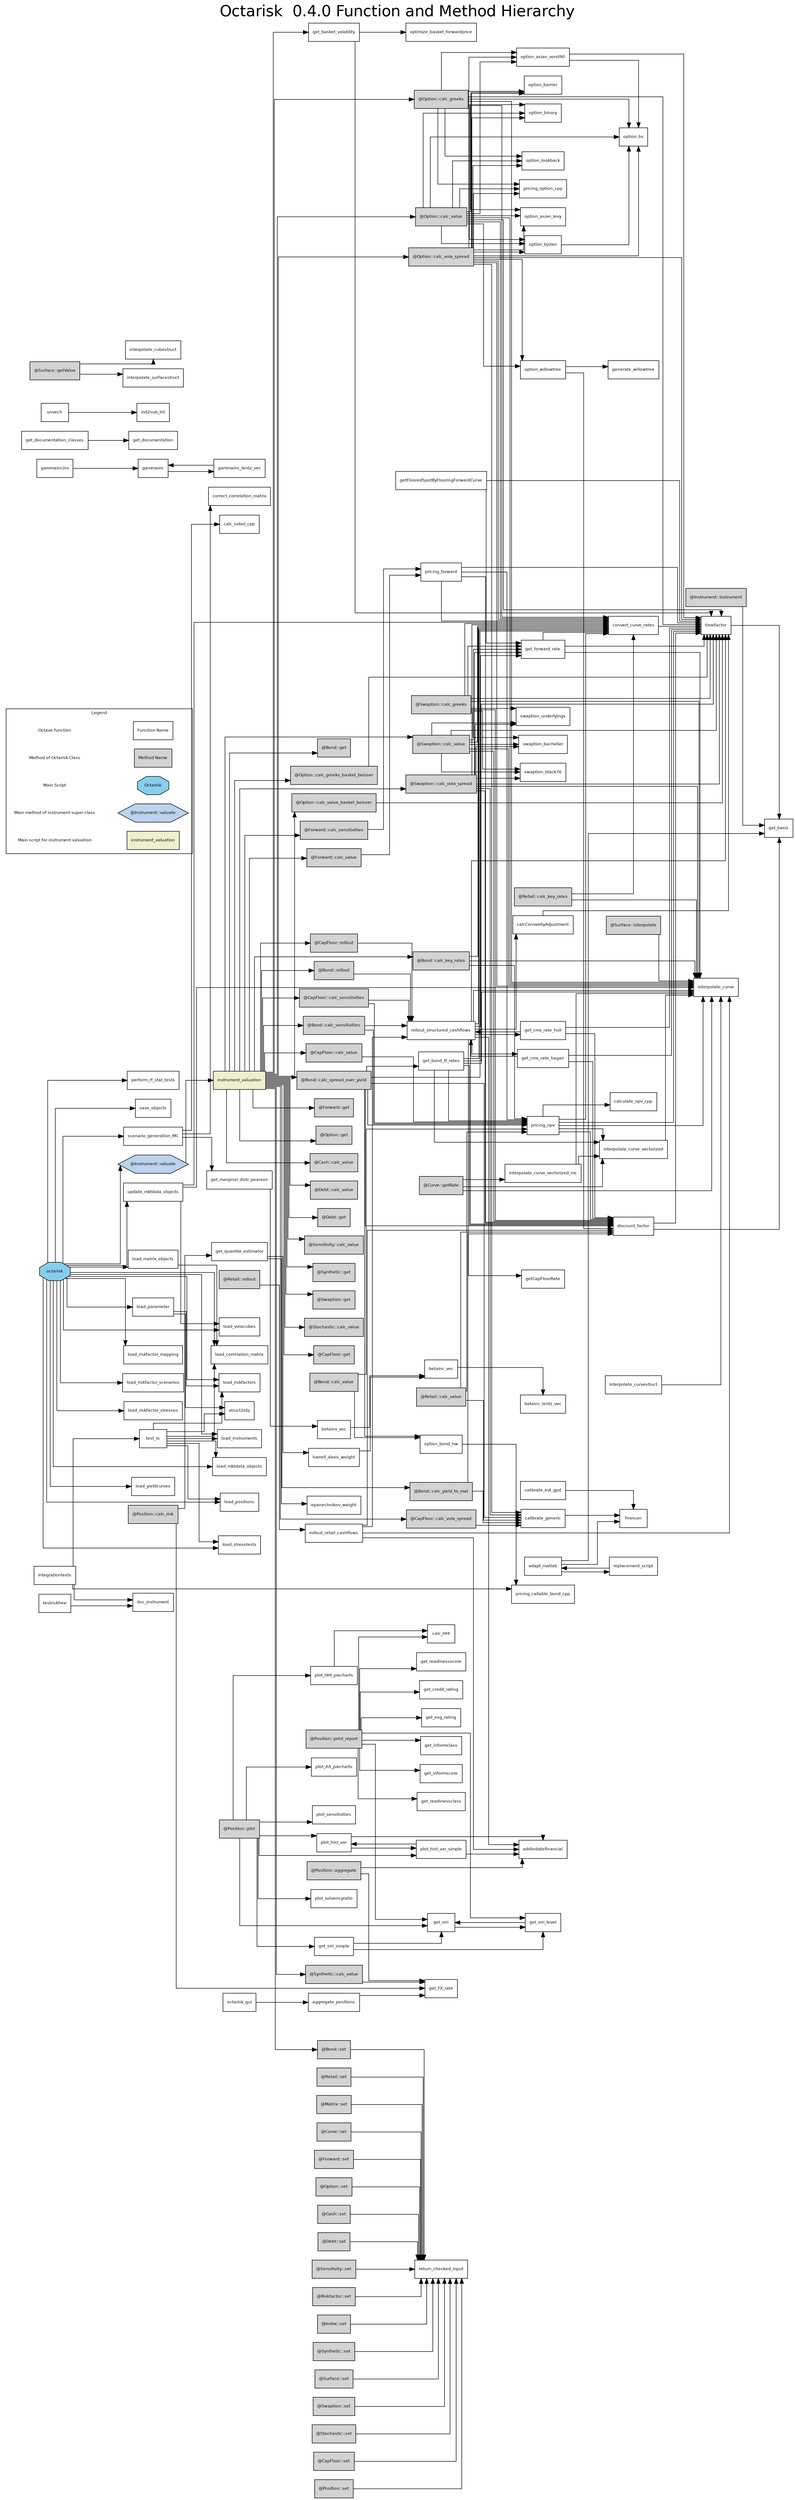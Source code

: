 digraph G {
	fontname = "Bitstream Vera Sans"
	fontsize = 8
	node [
		fontname = "Bitstream Vera Sans"
		fontsize = 8
		shape = "record"
	]
	edge [
		fontname = "Bitstream Vera Sans"
		fontsize = 8
	]
	graph [splines=ortho];
	rankdir=LR;
"octarisk" 	 -> 	 "@Instrument::valuate" [weight=3.]
"@Instrument::valuate" 	 -> 	 "instrument_valuation" [weight=3.]
"octarisk"  [shape=octagon, style=filled, fillcolor=skyblue]
"@Instrument::valuate"  [shape=hexagon, style=filled, fillcolor=lightsteelblue2]
"instrument_valuation"  [shape=rectangle, style=filled, fillcolor=lightyellow2]
subgraph cluster_legend {
label="Legend";
kc1[label="Function Name", shape=box];
k1[shape=plaintext, style=solid, label="Octave function"] 
kc2[label="Method Name", shape=box, style=filled, fillcolor=lightgrey];
k2[shape=plaintext, style=solid, label="Method of Octarisk Class"] 
kc3[label="Octarisk", shape=octagon, style=filled, fillcolor=skyblue];
k3[shape=plaintext, style=solid, label="Main Script"]
kc4[label="@Instrument::valuate", shape=hexagon, style=filled, fillcolor=lightsteelblue2];
k4[shape=plaintext, style=solid, label="Main method of instrument super class"]
kc5[label="instrument_valuation", shape=rectangle, style=filled, fillcolor=lightyellow2];
k5[shape=plaintext, style=solid, label="Main script for instrument valuation"]
{ rank=source;k1 k2 k3 k4 k5}
}
"adapt_matlab" 	 -> 	 "fmincon"
"adapt_matlab" 	 -> 	 "get_basis"
"adapt_matlab" 	 -> 	 "replacement_script"
"aggregate_positions" 	 -> 	 "get_FX_rate"
"betainc_vec" 	 -> 	 "betainc_lentz_vec"
"betainv_vec" 	 -> 	 "betainc_vec"
"calcConvexityAdjustment" 	 -> 	 "timefactor"
"calibrate_evt_gpd" 	 -> 	 "fmincon"
"calibrate_generic" 	 -> 	 "fmincon"
"convert_curve_rates" 	 -> 	 "timefactor"
"discount_factor" 	 -> 	 "get_basis"
"discount_factor" 	 -> 	 "timefactor"
"gammainc" 	 -> 	 "gammainc_lentz_vec"
"gammaincinv" 	 -> 	 "gammainc"
"getFlooredSpotByFlooringForwardCurve" 	 -> 	 "get_forward_rate"
"getFlooredSpotByFlooringForwardCurve" 	 -> 	 "timefactor"
"get_basket_volatility" 	 -> 	 "timefactor"
"get_basket_volatility" 	 -> 	 "optimize_basket_forwardprice"
"get_bond_tf_rates" 	 -> 	 "convert_curve_rates"
"get_bond_tf_rates" 	 -> 	 "discount_factor"
"get_bond_tf_rates" 	 -> 	 "interpolate_curve"
"get_bond_tf_rates" 	 -> 	 "pricing_npv"
"get_bond_tf_rates" 	 -> 	 "timefactor"
"get_bond_tf_rates" 	 -> 	 "interpolate_curve_vectorized"
"get_cms_rate_hagan" 	 -> 	 "discount_factor"
"get_cms_rate_hagan" 	 -> 	 "rollout_structured_cashflows"
"get_cms_rate_hagan" 	 -> 	 "timefactor"
"get_cms_rate_hull" 	 -> 	 "discount_factor"
"get_cms_rate_hull" 	 -> 	 "rollout_structured_cashflows"
"get_cms_rate_hull" 	 -> 	 "timefactor"
"get_documentation_classes" 	 -> 	 "get_documentation"
"get_forward_rate" 	 -> 	 "convert_curve_rates"
"get_forward_rate" 	 -> 	 "interpolate_curve"
"get_forward_rate" 	 -> 	 "timefactor"
"get_marginal_distr_pearson" 	 -> 	 "betainv_vec"
"get_quantile_estimator" 	 -> 	 "epanechnikov_weight"
"get_quantile_estimator" 	 -> 	 "harrell_davis_weight"
"get_srri" 	 -> 	 "get_srri_level"
"get_srri_level" 	 -> 	 "get_srri"
"get_srri_simple" 	 -> 	 "get_srri"
"get_srri_simple" 	 -> 	 "get_srri_level"
"harrell_davis_weight" 	 -> 	 "betainc_vec"
"integrationtests" 	 -> 	 "doc_instrument"
"integrationtests" 	 -> 	 "test_io"
"integrationtests" 	 -> 	 "pricing_callable_bond_cpp"
"load_matrix_objects" 	 -> 	 "load_correlation_matrix"
"load_parameter" 	 -> 	 "load_riskfactors"
"load_parameter" 	 -> 	 "struct2obj"
"octarisk" 	 -> 	 "load_correlation_matrix"
"octarisk" 	 -> 	 "load_instruments"
"octarisk" 	 -> 	 "load_matrix_objects"
"octarisk" 	 -> 	 "load_mktdata_objects"
"octarisk" 	 -> 	 "load_parameter"
"octarisk" 	 -> 	 "load_positions"
"octarisk" 	 -> 	 "load_riskfactor_mapping"
"octarisk" 	 -> 	 "load_riskfactor_scenarios"
"octarisk" 	 -> 	 "load_riskfactor_stresses"
"octarisk" 	 -> 	 "load_riskfactors"
"octarisk" 	 -> 	 "load_stresstests"
"octarisk" 	 -> 	 "load_volacubes"
"octarisk" 	 -> 	 "load_yieldcurves"
"octarisk" 	 -> 	 "perform_rf_stat_tests"
"octarisk" 	 -> 	 "save_objects"
"octarisk" 	 -> 	 "scenario_generation_MC"
"octarisk" 	 -> 	 "update_mktdata_objects"
"octarisk_gui" 	 -> 	 "aggregate_positions"
"option_asian_vorst90" 	 -> 	 "option_bs"
"option_asian_vorst90" 	 -> 	 "timefactor"
"option_bjsten" 	 -> 	 "option_bs"
"option_bond_hw" 	 -> 	 "pricing_callable_bond_cpp"
"option_willowtree" 	 -> 	 "discount_factor"
"option_willowtree" 	 -> 	 "generate_willowtree"
"plot_HHI_piecharts" 	 -> 	 "calc_HHI"
"plot_hist_var" 	 -> 	 "addtodatefinancial"
"plot_hist_var" 	 -> 	 "plot_hist_var_simple"
"plot_hist_var_simple" 	 -> 	 "addtodatefinancial"
"plot_hist_var_simple" 	 -> 	 "plot_hist_var"
"pricing_forward" 	 -> 	 "convert_curve_rates"
"pricing_forward" 	 -> 	 "discount_factor"
"pricing_forward" 	 -> 	 "pricing_npv"
"pricing_forward" 	 -> 	 "timefactor"
"pricing_npv" 	 -> 	 "convert_curve_rates"
"pricing_npv" 	 -> 	 "discount_factor"
"pricing_npv" 	 -> 	 "interpolate_curve"
"pricing_npv" 	 -> 	 "timefactor"
"pricing_npv" 	 -> 	 "calculate_npv_cpp"
"pricing_npv" 	 -> 	 "interpolate_curve_vectorized"
"replacement_script" 	 -> 	 "adapt_matlab"
"rollout_retail_cashflows" 	 -> 	 "addtodatefinancial"
"rollout_retail_cashflows" 	 -> 	 "discount_factor"
"rollout_retail_cashflows" 	 -> 	 "interpolate_curve"
"rollout_retail_cashflows" 	 -> 	 "rollout_structured_cashflows"
"rollout_structured_cashflows" 	 -> 	 "addtodatefinancial"
"rollout_structured_cashflows" 	 -> 	 "calcConvexityAdjustment"
"rollout_structured_cashflows" 	 -> 	 "convert_curve_rates"
"rollout_structured_cashflows" 	 -> 	 "discount_factor"
"rollout_structured_cashflows" 	 -> 	 "getCapFloorRate"
"rollout_structured_cashflows" 	 -> 	 "get_cms_rate_hagan"
"rollout_structured_cashflows" 	 -> 	 "get_cms_rate_hull"
"rollout_structured_cashflows" 	 -> 	 "get_forward_rate"
"rollout_structured_cashflows" 	 -> 	 "interpolate_curve"
"rollout_structured_cashflows" 	 -> 	 "timefactor"
"scenario_generation_MC" 	 -> 	 "correct_correlation_matrix"
"scenario_generation_MC" 	 -> 	 "get_marginal_distr_pearson"
"scenario_generation_MC" 	 -> 	 "calc_sobol_cpp"
"test_io" 	 -> 	 "load_correlation_matrix"
"test_io" 	 -> 	 "load_instruments"
"test_io" 	 -> 	 "load_mktdata_objects"
"test_io" 	 -> 	 "load_positions"
"test_io" 	 -> 	 "load_riskfactors"
"test_io" 	 -> 	 "load_stresstests"
"test_io" 	 -> 	 "struct2obj"
"testriskfree" 	 -> 	 "doc_instrument"
"timefactor" 	 -> 	 "get_basis"
"unvech" 	 -> 	 "ind2sub_tril"
"update_mktdata_objects" 	 -> 	 "convert_curve_rates"
"update_mktdata_objects" 	 -> 	 "interpolate_curve"
"update_mktdata_objects" 	 -> 	 "load_volacubes"
"gammainc_lentz_vec" 	 -> 	 "gammainc"
"interpolate_curve_vectorized" 	 -> 	 "interpolate_curve"
"interpolate_curve_vectorized_mc" 	 -> 	 "interpolate_curve"
"interpolate_curve_vectorized_mc" 	 -> 	 "interpolate_curve_vectorized"
"interpolate_curvestruct" 	 -> 	 "interpolate_curve"
"@Instrument::Instrument" 	 -> 	 "get_basis"
"@Matrix::set" 	 -> 	 "return_checked_input"
"@Curve::getRate" 	 -> 	 "interpolate_curve"
"@Curve::getRate" 	 -> 	 "interpolate_curve_vectorized"
"@Curve::getRate" 	 -> 	 "interpolate_curve_vectorized_mc"
"@Curve::set" 	 -> 	 "return_checked_input"
"@Forward::calc_sensitivities" 	 -> 	 "pricing_forward"
"@Forward::calc_value" 	 -> 	 "pricing_forward"
"@Forward::set" 	 -> 	 "return_checked_input"
"@Option::calc_greeks" 	 -> 	 "convert_curve_rates"
"@Option::calc_greeks" 	 -> 	 "interpolate_curve"
"@Option::calc_greeks" 	 -> 	 "option_asian_levy"
"@Option::calc_greeks" 	 -> 	 "option_asian_vorst90"
"@Option::calc_greeks" 	 -> 	 "option_barrier"
"@Option::calc_greeks" 	 -> 	 "option_binary"
"@Option::calc_greeks" 	 -> 	 "option_bjsten"
"@Option::calc_greeks" 	 -> 	 "option_bs"
"@Option::calc_greeks" 	 -> 	 "option_lookback"
"@Option::calc_greeks" 	 -> 	 "timefactor"
"@Option::calc_greeks" 	 -> 	 "pricing_option_cpp"
"@Option::calc_greeks_basket_beisser" 	 -> 	 "timefactor"
"@Option::calc_value" 	 -> 	 "convert_curve_rates"
"@Option::calc_value" 	 -> 	 "interpolate_curve"
"@Option::calc_value" 	 -> 	 "option_asian_levy"
"@Option::calc_value" 	 -> 	 "option_asian_vorst90"
"@Option::calc_value" 	 -> 	 "option_barrier"
"@Option::calc_value" 	 -> 	 "option_binary"
"@Option::calc_value" 	 -> 	 "option_bjsten"
"@Option::calc_value" 	 -> 	 "option_bs"
"@Option::calc_value" 	 -> 	 "option_lookback"
"@Option::calc_value" 	 -> 	 "option_willowtree"
"@Option::calc_value" 	 -> 	 "timefactor"
"@Option::calc_value" 	 -> 	 "pricing_option_cpp"
"@Option::calc_value_basket_beisser" 	 -> 	 "timefactor"
"@Option::calc_vola_spread" 	 -> 	 "calibrate_generic"
"@Option::calc_vola_spread" 	 -> 	 "convert_curve_rates"
"@Option::calc_vola_spread" 	 -> 	 "interpolate_curve"
"@Option::calc_vola_spread" 	 -> 	 "option_asian_levy"
"@Option::calc_vola_spread" 	 -> 	 "option_asian_vorst90"
"@Option::calc_vola_spread" 	 -> 	 "option_barrier"
"@Option::calc_vola_spread" 	 -> 	 "option_binary"
"@Option::calc_vola_spread" 	 -> 	 "option_bjsten"
"@Option::calc_vola_spread" 	 -> 	 "option_bs"
"@Option::calc_vola_spread" 	 -> 	 "option_lookback"
"@Option::calc_vola_spread" 	 -> 	 "option_willowtree"
"@Option::calc_vola_spread" 	 -> 	 "timefactor"
"@Option::calc_vola_spread" 	 -> 	 "pricing_option_cpp"
"@Option::set" 	 -> 	 "return_checked_input"
"@Cash::set" 	 -> 	 "return_checked_input"
"@Debt::set" 	 -> 	 "return_checked_input"
"@Sensitivity::set" 	 -> 	 "return_checked_input"
"@Riskfactor::set" 	 -> 	 "return_checked_input"
"@Index::set" 	 -> 	 "return_checked_input"
"@Synthetic::calc_value" 	 -> 	 "get_FX_rate"
"@Synthetic::set" 	 -> 	 "return_checked_input"
"@Surface::getValue" 	 -> 	 "interpolate_cubestruct"
"@Surface::getValue" 	 -> 	 "interpolate_surfacestruct"
"@Surface::interpolate" 	 -> 	 "interpolate_curve"
"@Surface::set" 	 -> 	 "return_checked_input"
"@Swaption::calc_greeks" 	 -> 	 "convert_curve_rates"
"@Swaption::calc_greeks" 	 -> 	 "discount_factor"
"@Swaption::calc_greeks" 	 -> 	 "get_forward_rate"
"@Swaption::calc_greeks" 	 -> 	 "interpolate_curve"
"@Swaption::calc_greeks" 	 -> 	 "swaption_bachelier"
"@Swaption::calc_greeks" 	 -> 	 "swaption_black76"
"@Swaption::calc_greeks" 	 -> 	 "swaption_underlyings"
"@Swaption::calc_greeks" 	 -> 	 "timefactor"
"@Swaption::calc_value" 	 -> 	 "convert_curve_rates"
"@Swaption::calc_value" 	 -> 	 "discount_factor"
"@Swaption::calc_value" 	 -> 	 "get_forward_rate"
"@Swaption::calc_value" 	 -> 	 "interpolate_curve"
"@Swaption::calc_value" 	 -> 	 "swaption_bachelier"
"@Swaption::calc_value" 	 -> 	 "swaption_black76"
"@Swaption::calc_value" 	 -> 	 "swaption_underlyings"
"@Swaption::calc_value" 	 -> 	 "timefactor"
"@Swaption::calc_vola_spread" 	 -> 	 "calibrate_generic"
"@Swaption::calc_vola_spread" 	 -> 	 "convert_curve_rates"
"@Swaption::calc_vola_spread" 	 -> 	 "discount_factor"
"@Swaption::calc_vola_spread" 	 -> 	 "get_forward_rate"
"@Swaption::calc_vola_spread" 	 -> 	 "interpolate_curve"
"@Swaption::calc_vola_spread" 	 -> 	 "swaption_bachelier"
"@Swaption::calc_vola_spread" 	 -> 	 "swaption_black76"
"@Swaption::calc_vola_spread" 	 -> 	 "swaption_underlyings"
"@Swaption::calc_vola_spread" 	 -> 	 "timefactor"
"@Swaption::set" 	 -> 	 "return_checked_input"
"@Stochastic::set" 	 -> 	 "return_checked_input"
"@CapFloor::calc_sensitivities" 	 -> 	 "pricing_npv"
"@CapFloor::calc_sensitivities" 	 -> 	 "rollout_structured_cashflows"
"@CapFloor::calc_value" 	 -> 	 "pricing_npv"
"@CapFloor::calc_vola_spread" 	 -> 	 "calibrate_generic"
"@CapFloor::rollout" 	 -> 	 "rollout_structured_cashflows"
"@CapFloor::set" 	 -> 	 "return_checked_input"
"@Bond::calc_key_rates" 	 -> 	 "convert_curve_rates"
"@Bond::calc_key_rates" 	 -> 	 "interpolate_curve"
"@Bond::calc_key_rates" 	 -> 	 "pricing_npv"
"@Bond::calc_sensitivities" 	 -> 	 "pricing_npv"
"@Bond::calc_sensitivities" 	 -> 	 "rollout_structured_cashflows"
"@Bond::calc_spread_over_yield" 	 -> 	 "calibrate_generic"
"@Bond::calc_spread_over_yield" 	 -> 	 "convert_curve_rates"
"@Bond::calc_spread_over_yield" 	 -> 	 "discount_factor"
"@Bond::calc_spread_over_yield" 	 -> 	 "get_bond_tf_rates"
"@Bond::calc_spread_over_yield" 	 -> 	 "option_bond_hw"
"@Bond::calc_spread_over_yield" 	 -> 	 "pricing_npv"
"@Bond::calc_value" 	 -> 	 "option_bond_hw"
"@Bond::calc_value" 	 -> 	 "pricing_npv"
"@Bond::calc_yield_to_mat" 	 -> 	 "calibrate_generic"
"@Bond::calc_yield_to_mat" 	 -> 	 "discount_factor"
"@Bond::rollout" 	 -> 	 "rollout_structured_cashflows"
"@Bond::set" 	 -> 	 "return_checked_input"
"@Position::aggregate" 	 -> 	 "addtodatefinancial"
"@Position::aggregate" 	 -> 	 "get_FX_rate"
"@Position::calc_risk" 	 -> 	 "get_FX_rate"
"@Position::calc_risk" 	 -> 	 "get_quantile_estimator"
"@Position::plot" 	 -> 	 "get_srri"
"@Position::plot" 	 -> 	 "get_srri_simple"
"@Position::plot" 	 -> 	 "plot_AA_piecharts"
"@Position::plot" 	 -> 	 "plot_HHI_piecharts"
"@Position::plot" 	 -> 	 "plot_hist_var"
"@Position::plot" 	 -> 	 "plot_hist_var_simple"
"@Position::plot" 	 -> 	 "plot_sensitivities"
"@Position::plot" 	 -> 	 "plot_solvencyratio"
"@Position::print_report" 	 -> 	 "calc_HHI"
"@Position::print_report" 	 -> 	 "get_credit_rating"
"@Position::print_report" 	 -> 	 "get_esg_rating"
"@Position::print_report" 	 -> 	 "get_informclass"
"@Position::print_report" 	 -> 	 "get_informscore"
"@Position::print_report" 	 -> 	 "get_readinessclass"
"@Position::print_report" 	 -> 	 "get_readinessscore"
"@Position::print_report" 	 -> 	 "get_srri"
"@Position::print_report" 	 -> 	 "get_srri_level"
"@Position::set" 	 -> 	 "return_checked_input"
"@Retail::calc_key_rates" 	 -> 	 "convert_curve_rates"
"@Retail::calc_key_rates" 	 -> 	 "interpolate_curve"
"@Retail::calc_value" 	 -> 	 "calibrate_generic"
"@Retail::calc_value" 	 -> 	 "discount_factor"
"@Retail::calc_value" 	 -> 	 "pricing_npv"
"@Retail::rollout" 	 -> 	 "rollout_retail_cashflows"
"@Retail::set" 	 -> 	 "return_checked_input"
"instrument_valuation" 	 -> 	 "get_basket_volatility"
"instrument_valuation" 	 -> 	 "@Forward::calc_sensitivities"
"instrument_valuation" 	 -> 	 "@Forward::calc_value"
"instrument_valuation" 	 -> 	 "@Forward::get"
"instrument_valuation" 	 -> 	 "@Option::calc_greeks"
"instrument_valuation" 	 -> 	 "@Option::calc_greeks_basket_beisser"
"instrument_valuation" 	 -> 	 "@Option::calc_value"
"instrument_valuation" 	 -> 	 "@Option::calc_value_basket_beisser"
"instrument_valuation" 	 -> 	 "@Option::calc_vola_spread"
"instrument_valuation" 	 -> 	 "@Option::get"
"instrument_valuation" 	 -> 	 "@Cash::calc_value"
"instrument_valuation" 	 -> 	 "@Debt::calc_value"
"instrument_valuation" 	 -> 	 "@Debt::get"
"instrument_valuation" 	 -> 	 "@Sensitivity::calc_value"
"instrument_valuation" 	 -> 	 "@Synthetic::calc_value"
"instrument_valuation" 	 -> 	 "@Synthetic::get"
"instrument_valuation" 	 -> 	 "@Swaption::calc_value"
"instrument_valuation" 	 -> 	 "@Swaption::calc_vola_spread"
"instrument_valuation" 	 -> 	 "@Swaption::get"
"instrument_valuation" 	 -> 	 "@Stochastic::calc_value"
"instrument_valuation" 	 -> 	 "@CapFloor::calc_sensitivities"
"instrument_valuation" 	 -> 	 "@CapFloor::calc_value"
"instrument_valuation" 	 -> 	 "@CapFloor::calc_vola_spread"
"instrument_valuation" 	 -> 	 "@CapFloor::get"
"instrument_valuation" 	 -> 	 "@CapFloor::rollout"
"instrument_valuation" 	 -> 	 "@Bond::calc_key_rates"
"instrument_valuation" 	 -> 	 "@Bond::calc_sensitivities"
"instrument_valuation" 	 -> 	 "@Bond::calc_spread_over_yield"
"instrument_valuation" 	 -> 	 "@Bond::calc_yield_to_mat"
"instrument_valuation" 	 -> 	 "@Bond::get"
"instrument_valuation" 	 -> 	 "@Bond::rollout"
"instrument_valuation" 	 -> 	 "@Bond::set"
"@Bond::calc_key_rates"  [shape=box, style=filled, fillcolor=lightgrey]
"@Bond::calc_sensitivities"  [shape=box, style=filled, fillcolor=lightgrey]
"@Bond::calc_spread_over_yield"  [shape=box, style=filled, fillcolor=lightgrey]
"@Bond::calc_value"  [shape=box, style=filled, fillcolor=lightgrey]
"@Bond::calc_yield_to_mat"  [shape=box, style=filled, fillcolor=lightgrey]
"@Bond::get"  [shape=box, style=filled, fillcolor=lightgrey]
"@Bond::rollout"  [shape=box, style=filled, fillcolor=lightgrey]
"@Bond::set"  [shape=box, style=filled, fillcolor=lightgrey]
"@CapFloor::calc_sensitivities"  [shape=box, style=filled, fillcolor=lightgrey]
"@CapFloor::calc_value"  [shape=box, style=filled, fillcolor=lightgrey]
"@CapFloor::calc_vola_spread"  [shape=box, style=filled, fillcolor=lightgrey]
"@CapFloor::get"  [shape=box, style=filled, fillcolor=lightgrey]
"@CapFloor::rollout"  [shape=box, style=filled, fillcolor=lightgrey]
"@CapFloor::set"  [shape=box, style=filled, fillcolor=lightgrey]
"@Cash::calc_value"  [shape=box, style=filled, fillcolor=lightgrey]
"@Cash::set"  [shape=box, style=filled, fillcolor=lightgrey]
"@Curve::getRate"  [shape=box, style=filled, fillcolor=lightgrey]
"@Curve::set"  [shape=box, style=filled, fillcolor=lightgrey]
"@Debt::calc_value"  [shape=box, style=filled, fillcolor=lightgrey]
"@Debt::get"  [shape=box, style=filled, fillcolor=lightgrey]
"@Debt::set"  [shape=box, style=filled, fillcolor=lightgrey]
"@Forward::calc_sensitivities"  [shape=box, style=filled, fillcolor=lightgrey]
"@Forward::calc_value"  [shape=box, style=filled, fillcolor=lightgrey]
"@Forward::get"  [shape=box, style=filled, fillcolor=lightgrey]
"@Forward::set"  [shape=box, style=filled, fillcolor=lightgrey]
"@Index::set"  [shape=box, style=filled, fillcolor=lightgrey]
"@Instrument::Instrument"  [shape=box, style=filled, fillcolor=lightgrey]
"@Matrix::set"  [shape=box, style=filled, fillcolor=lightgrey]
"@Option::calc_greeks"  [shape=box, style=filled, fillcolor=lightgrey]
"@Option::calc_greeks_basket_beisser"  [shape=box, style=filled, fillcolor=lightgrey]
"@Option::calc_value"  [shape=box, style=filled, fillcolor=lightgrey]
"@Option::calc_value_basket_beisser"  [shape=box, style=filled, fillcolor=lightgrey]
"@Option::calc_vola_spread"  [shape=box, style=filled, fillcolor=lightgrey]
"@Option::get"  [shape=box, style=filled, fillcolor=lightgrey]
"@Option::set"  [shape=box, style=filled, fillcolor=lightgrey]
"@Position::aggregate"  [shape=box, style=filled, fillcolor=lightgrey]
"@Position::calc_risk"  [shape=box, style=filled, fillcolor=lightgrey]
"@Position::plot"  [shape=box, style=filled, fillcolor=lightgrey]
"@Position::print_report"  [shape=box, style=filled, fillcolor=lightgrey]
"@Position::set"  [shape=box, style=filled, fillcolor=lightgrey]
"@Retail::calc_key_rates"  [shape=box, style=filled, fillcolor=lightgrey]
"@Retail::calc_value"  [shape=box, style=filled, fillcolor=lightgrey]
"@Retail::rollout"  [shape=box, style=filled, fillcolor=lightgrey]
"@Retail::set"  [shape=box, style=filled, fillcolor=lightgrey]
"@Riskfactor::set"  [shape=box, style=filled, fillcolor=lightgrey]
"@Sensitivity::calc_value"  [shape=box, style=filled, fillcolor=lightgrey]
"@Sensitivity::set"  [shape=box, style=filled, fillcolor=lightgrey]
"@Stochastic::calc_value"  [shape=box, style=filled, fillcolor=lightgrey]
"@Stochastic::set"  [shape=box, style=filled, fillcolor=lightgrey]
"@Surface::getValue"  [shape=box, style=filled, fillcolor=lightgrey]
"@Surface::interpolate"  [shape=box, style=filled, fillcolor=lightgrey]
"@Surface::set"  [shape=box, style=filled, fillcolor=lightgrey]
"@Swaption::calc_greeks"  [shape=box, style=filled, fillcolor=lightgrey]
"@Swaption::calc_value"  [shape=box, style=filled, fillcolor=lightgrey]
"@Swaption::calc_vola_spread"  [shape=box, style=filled, fillcolor=lightgrey]
"@Swaption::get"  [shape=box, style=filled, fillcolor=lightgrey]
"@Swaption::set"  [shape=box, style=filled, fillcolor=lightgrey]
"@Synthetic::calc_value"  [shape=box, style=filled, fillcolor=lightgrey]
"@Synthetic::get"  [shape=box, style=filled, fillcolor=lightgrey]
"@Synthetic::set"  [shape=box, style=filled, fillcolor=lightgrey]
// title
labelloc="t";
fontsize = 30
label="Octarisk  0.4.0 Function and Method Hierarchy";
}

